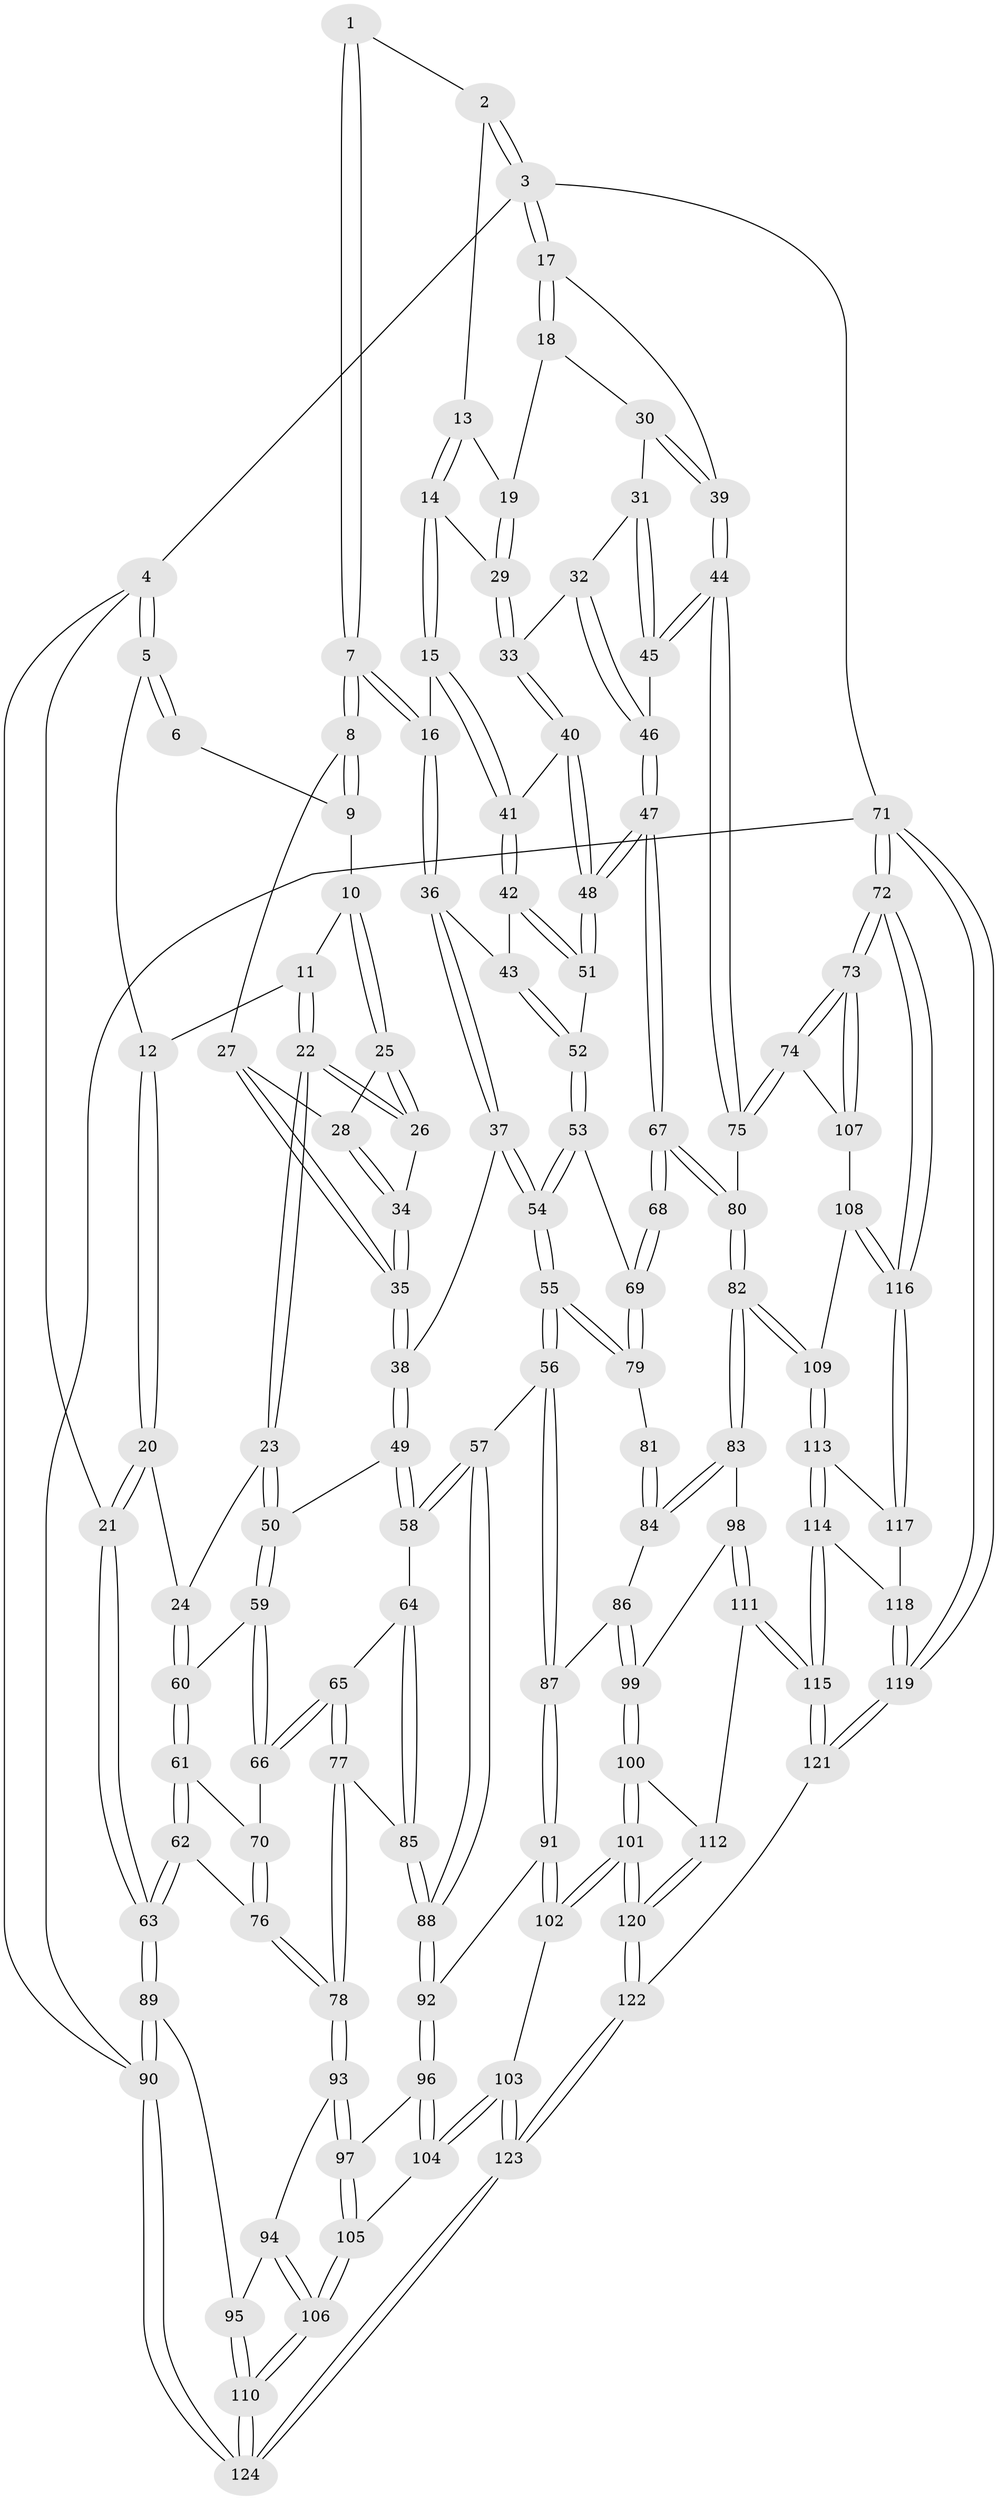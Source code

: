 // coarse degree distribution, {2: 0.2, 5: 0.06666666666666667, 4: 0.17333333333333334, 3: 0.5466666666666666, 6: 0.013333333333333334}
// Generated by graph-tools (version 1.1) at 2025/54/03/04/25 22:54:13]
// undirected, 124 vertices, 307 edges
graph export_dot {
  node [color=gray90,style=filled];
  1 [pos="+0.550011547333409+0"];
  2 [pos="+0.8424155647974898+0"];
  3 [pos="+1+0"];
  4 [pos="+0+0"];
  5 [pos="+0.08097769940756101+0"];
  6 [pos="+0.25225970473958426+0"];
  7 [pos="+0.540469760113191+0.09938322945591319"];
  8 [pos="+0.4837480125228889+0.11384318515240194"];
  9 [pos="+0.3534584556814388+0"];
  10 [pos="+0.3225781458965965+0.10790522279869937"];
  11 [pos="+0.27626127414988183+0.09807297367411656"];
  12 [pos="+0.2546951940448811+0.08408044530214327"];
  13 [pos="+0.7993154300807591+0.01155563711942925"];
  14 [pos="+0.760210904233206+0.09994392683303824"];
  15 [pos="+0.5969783571962564+0.12762669511211938"];
  16 [pos="+0.541412896487223+0.10019714962984282"];
  17 [pos="+1+0"];
  18 [pos="+0.9654575818501656+0.10838081547525223"];
  19 [pos="+0.9592369438119778+0.10760263212201622"];
  20 [pos="+0.026169232189200826+0.271865223880237"];
  21 [pos="+0+0.23762463866146458"];
  22 [pos="+0.2358133752948266+0.2713288886765948"];
  23 [pos="+0.18783915866529027+0.2923310318495323"];
  24 [pos="+0.034422016636754676+0.2750636941385528"];
  25 [pos="+0.36191932237293073+0.1334371490498821"];
  26 [pos="+0.2664672801191297+0.2659226492748029"];
  27 [pos="+0.46792462151814046+0.12230106482300913"];
  28 [pos="+0.4121614360444918+0.13810884020595535"];
  29 [pos="+0.8002825769948475+0.16119544290893398"];
  30 [pos="+0.927267179886915+0.2051080262735511"];
  31 [pos="+0.9110475124315864+0.21940377155888854"];
  32 [pos="+0.8584393802617729+0.2328688664467572"];
  33 [pos="+0.8099508445484598+0.19628427987640307"];
  34 [pos="+0.3654105667055595+0.29043812638662936"];
  35 [pos="+0.42653424057506206+0.34710216982796754"];
  36 [pos="+0.4959798277751705+0.3424907959732816"];
  37 [pos="+0.4482100957777905+0.352272640089464"];
  38 [pos="+0.4274632375405918+0.34853631055213374"];
  39 [pos="+1+0.2614765931575719"];
  40 [pos="+0.7020724505323294+0.3110435703974552"];
  41 [pos="+0.6454643318117793+0.27920969060323664"];
  42 [pos="+0.542785238006182+0.3461638600611774"];
  43 [pos="+0.5272126695726717+0.3498644391504951"];
  44 [pos="+1+0.4159637537566656"];
  45 [pos="+1+0.4132774763536273"];
  46 [pos="+0.8875111738918993+0.4321306623860086"];
  47 [pos="+0.7987011144852758+0.4810138210538352"];
  48 [pos="+0.7467399213432678+0.41598232445734284"];
  49 [pos="+0.3812124109885931+0.39751298777137833"];
  50 [pos="+0.2905116976159662+0.43026585848847787"];
  51 [pos="+0.6230925032464796+0.40631644912309056"];
  52 [pos="+0.5632897108469042+0.47279214554418186"];
  53 [pos="+0.5632793594901864+0.4732050342027013"];
  54 [pos="+0.49827657296509953+0.549652607099314"];
  55 [pos="+0.4875944880388309+0.5797148519375875"];
  56 [pos="+0.4686332818712339+0.6092469550416579"];
  57 [pos="+0.4523770330121073+0.6037091930088682"];
  58 [pos="+0.43084132824108223+0.5922194839745769"];
  59 [pos="+0.2804773435967868+0.4670305232406012"];
  60 [pos="+0.14803381443183497+0.45438116044032884"];
  61 [pos="+0.15310545049422605+0.5056379864737638"];
  62 [pos="+0.004836313421244931+0.6208050962285834"];
  63 [pos="+0+0.6195986424784182"];
  64 [pos="+0.3840032214797836+0.5819564994683276"];
  65 [pos="+0.324982190120415+0.5442595223788712"];
  66 [pos="+0.28266696168714894+0.5024401084252428"];
  67 [pos="+0.7977219321896303+0.48342476540144697"];
  68 [pos="+0.7702515099983891+0.4984367720315517"];
  69 [pos="+0.738551314984827+0.4990352466319315"];
  70 [pos="+0.21038748055457915+0.5457744466731917"];
  71 [pos="+1+1"];
  72 [pos="+1+1"];
  73 [pos="+1+1"];
  74 [pos="+1+0.6232612155935122"];
  75 [pos="+1+0.615310470924836"];
  76 [pos="+0.17857608762628865+0.6645170048757308"];
  77 [pos="+0.1867165689571622+0.6707798934053999"];
  78 [pos="+0.18508354035417635+0.6706836006637695"];
  79 [pos="+0.5045355385175248+0.5754932234659589"];
  80 [pos="+0.8670545572694487+0.6775735580154975"];
  81 [pos="+0.7151477665524543+0.5645016200077818"];
  82 [pos="+0.8402901320736538+0.7603923566865695"];
  83 [pos="+0.7497683224486523+0.7652309522011089"];
  84 [pos="+0.6418190856081867+0.6697188662254745"];
  85 [pos="+0.23788011550408372+0.6814724936205673"];
  86 [pos="+0.5111055898806346+0.6847365387577724"];
  87 [pos="+0.5035434615663404+0.682019610366605"];
  88 [pos="+0.2896187151384964+0.7218378623334186"];
  89 [pos="+0+0.7253045883958275"];
  90 [pos="+0+1"];
  91 [pos="+0.5024516740443307+0.6835273457184095"];
  92 [pos="+0.322057842154215+0.7795672361854277"];
  93 [pos="+0.1700009470828468+0.792634284373017"];
  94 [pos="+0.13055582994576592+0.8065854882290507"];
  95 [pos="+0.11372134990910784+0.8112132737233778"];
  96 [pos="+0.31644245108421304+0.8060969665195226"];
  97 [pos="+0.17462786431006358+0.7970883873727087"];
  98 [pos="+0.7192105141710639+0.7947476965327562"];
  99 [pos="+0.5814924506872825+0.7957844399915204"];
  100 [pos="+0.5886537863465318+0.8759327016404966"];
  101 [pos="+0.4473534629859689+0.907400375546553"];
  102 [pos="+0.4372679114642327+0.8983803488604138"];
  103 [pos="+0.348887890306081+0.893587687286036"];
  104 [pos="+0.33718846195737195+0.8853280217524369"];
  105 [pos="+0.21446745670165723+0.9147432541930062"];
  106 [pos="+0.15960207235109078+0.9846910811619777"];
  107 [pos="+0.9198303224187951+0.7909609343771272"];
  108 [pos="+0.865550804804368+0.7757650110785268"];
  109 [pos="+0.8445634408788871+0.7679514909247384"];
  110 [pos="+0.05147577741448378+1"];
  111 [pos="+0.6762025217212905+0.8911508567838937"];
  112 [pos="+0.606458527029088+0.890769617722511"];
  113 [pos="+0.8410939294001105+0.8417970966358831"];
  114 [pos="+0.7935453126726224+0.9367729832643974"];
  115 [pos="+0.7548883799029595+0.9922719525564611"];
  116 [pos="+1+0.9908772162014597"];
  117 [pos="+0.9062953312745119+0.9136877391705468"];
  118 [pos="+0.8757079822883885+0.9478148141473852"];
  119 [pos="+1+1"];
  120 [pos="+0.5472320478909513+1"];
  121 [pos="+0.7513309737493229+1"];
  122 [pos="+0.5533361194093377+1"];
  123 [pos="+0.2599429014425917+1"];
  124 [pos="+0+1"];
  1 -- 2;
  1 -- 7;
  1 -- 7;
  2 -- 3;
  2 -- 3;
  2 -- 13;
  3 -- 4;
  3 -- 17;
  3 -- 17;
  3 -- 71;
  4 -- 5;
  4 -- 5;
  4 -- 21;
  4 -- 90;
  5 -- 6;
  5 -- 6;
  5 -- 12;
  6 -- 9;
  7 -- 8;
  7 -- 8;
  7 -- 16;
  7 -- 16;
  8 -- 9;
  8 -- 9;
  8 -- 27;
  9 -- 10;
  10 -- 11;
  10 -- 25;
  10 -- 25;
  11 -- 12;
  11 -- 22;
  11 -- 22;
  12 -- 20;
  12 -- 20;
  13 -- 14;
  13 -- 14;
  13 -- 19;
  14 -- 15;
  14 -- 15;
  14 -- 29;
  15 -- 16;
  15 -- 41;
  15 -- 41;
  16 -- 36;
  16 -- 36;
  17 -- 18;
  17 -- 18;
  17 -- 39;
  18 -- 19;
  18 -- 30;
  19 -- 29;
  19 -- 29;
  20 -- 21;
  20 -- 21;
  20 -- 24;
  21 -- 63;
  21 -- 63;
  22 -- 23;
  22 -- 23;
  22 -- 26;
  22 -- 26;
  23 -- 24;
  23 -- 50;
  23 -- 50;
  24 -- 60;
  24 -- 60;
  25 -- 26;
  25 -- 26;
  25 -- 28;
  26 -- 34;
  27 -- 28;
  27 -- 35;
  27 -- 35;
  28 -- 34;
  28 -- 34;
  29 -- 33;
  29 -- 33;
  30 -- 31;
  30 -- 39;
  30 -- 39;
  31 -- 32;
  31 -- 45;
  31 -- 45;
  32 -- 33;
  32 -- 46;
  32 -- 46;
  33 -- 40;
  33 -- 40;
  34 -- 35;
  34 -- 35;
  35 -- 38;
  35 -- 38;
  36 -- 37;
  36 -- 37;
  36 -- 43;
  37 -- 38;
  37 -- 54;
  37 -- 54;
  38 -- 49;
  38 -- 49;
  39 -- 44;
  39 -- 44;
  40 -- 41;
  40 -- 48;
  40 -- 48;
  41 -- 42;
  41 -- 42;
  42 -- 43;
  42 -- 51;
  42 -- 51;
  43 -- 52;
  43 -- 52;
  44 -- 45;
  44 -- 45;
  44 -- 75;
  44 -- 75;
  45 -- 46;
  46 -- 47;
  46 -- 47;
  47 -- 48;
  47 -- 48;
  47 -- 67;
  47 -- 67;
  48 -- 51;
  48 -- 51;
  49 -- 50;
  49 -- 58;
  49 -- 58;
  50 -- 59;
  50 -- 59;
  51 -- 52;
  52 -- 53;
  52 -- 53;
  53 -- 54;
  53 -- 54;
  53 -- 69;
  54 -- 55;
  54 -- 55;
  55 -- 56;
  55 -- 56;
  55 -- 79;
  55 -- 79;
  56 -- 57;
  56 -- 87;
  56 -- 87;
  57 -- 58;
  57 -- 58;
  57 -- 88;
  57 -- 88;
  58 -- 64;
  59 -- 60;
  59 -- 66;
  59 -- 66;
  60 -- 61;
  60 -- 61;
  61 -- 62;
  61 -- 62;
  61 -- 70;
  62 -- 63;
  62 -- 63;
  62 -- 76;
  63 -- 89;
  63 -- 89;
  64 -- 65;
  64 -- 85;
  64 -- 85;
  65 -- 66;
  65 -- 66;
  65 -- 77;
  65 -- 77;
  66 -- 70;
  67 -- 68;
  67 -- 68;
  67 -- 80;
  67 -- 80;
  68 -- 69;
  68 -- 69;
  69 -- 79;
  69 -- 79;
  70 -- 76;
  70 -- 76;
  71 -- 72;
  71 -- 72;
  71 -- 119;
  71 -- 119;
  71 -- 90;
  72 -- 73;
  72 -- 73;
  72 -- 116;
  72 -- 116;
  73 -- 74;
  73 -- 74;
  73 -- 107;
  73 -- 107;
  74 -- 75;
  74 -- 75;
  74 -- 107;
  75 -- 80;
  76 -- 78;
  76 -- 78;
  77 -- 78;
  77 -- 78;
  77 -- 85;
  78 -- 93;
  78 -- 93;
  79 -- 81;
  80 -- 82;
  80 -- 82;
  81 -- 84;
  81 -- 84;
  82 -- 83;
  82 -- 83;
  82 -- 109;
  82 -- 109;
  83 -- 84;
  83 -- 84;
  83 -- 98;
  84 -- 86;
  85 -- 88;
  85 -- 88;
  86 -- 87;
  86 -- 99;
  86 -- 99;
  87 -- 91;
  87 -- 91;
  88 -- 92;
  88 -- 92;
  89 -- 90;
  89 -- 90;
  89 -- 95;
  90 -- 124;
  90 -- 124;
  91 -- 92;
  91 -- 102;
  91 -- 102;
  92 -- 96;
  92 -- 96;
  93 -- 94;
  93 -- 97;
  93 -- 97;
  94 -- 95;
  94 -- 106;
  94 -- 106;
  95 -- 110;
  95 -- 110;
  96 -- 97;
  96 -- 104;
  96 -- 104;
  97 -- 105;
  97 -- 105;
  98 -- 99;
  98 -- 111;
  98 -- 111;
  99 -- 100;
  99 -- 100;
  100 -- 101;
  100 -- 101;
  100 -- 112;
  101 -- 102;
  101 -- 102;
  101 -- 120;
  101 -- 120;
  102 -- 103;
  103 -- 104;
  103 -- 104;
  103 -- 123;
  103 -- 123;
  104 -- 105;
  105 -- 106;
  105 -- 106;
  106 -- 110;
  106 -- 110;
  107 -- 108;
  108 -- 109;
  108 -- 116;
  108 -- 116;
  109 -- 113;
  109 -- 113;
  110 -- 124;
  110 -- 124;
  111 -- 112;
  111 -- 115;
  111 -- 115;
  112 -- 120;
  112 -- 120;
  113 -- 114;
  113 -- 114;
  113 -- 117;
  114 -- 115;
  114 -- 115;
  114 -- 118;
  115 -- 121;
  115 -- 121;
  116 -- 117;
  116 -- 117;
  117 -- 118;
  118 -- 119;
  118 -- 119;
  119 -- 121;
  119 -- 121;
  120 -- 122;
  120 -- 122;
  121 -- 122;
  122 -- 123;
  122 -- 123;
  123 -- 124;
  123 -- 124;
}
